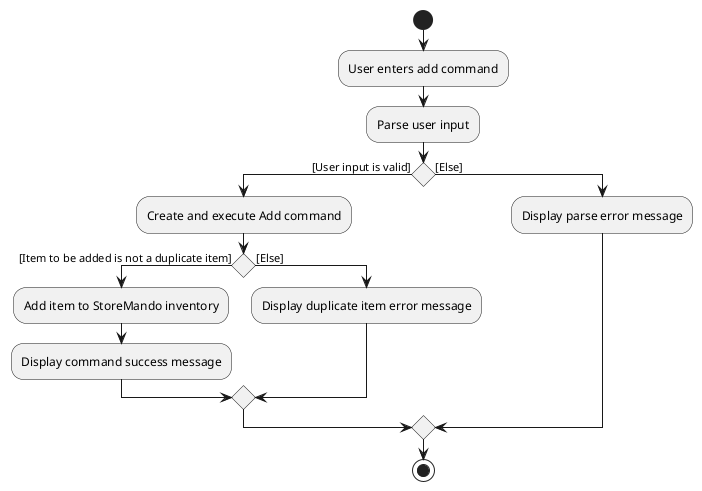 @startuml
start
:User enters add command;
:Parse user input;
if() then ([User input is valid])
    :Create and execute Add command;
    if() then ([Item to be added is not a duplicate item])
        :Add item to StoreMando inventory;
        :Display command success message;
    else([Else])
        :Display duplicate item error message;
    endif
else([Else])
    :Display parse error message;
endif
stop
@enduml

